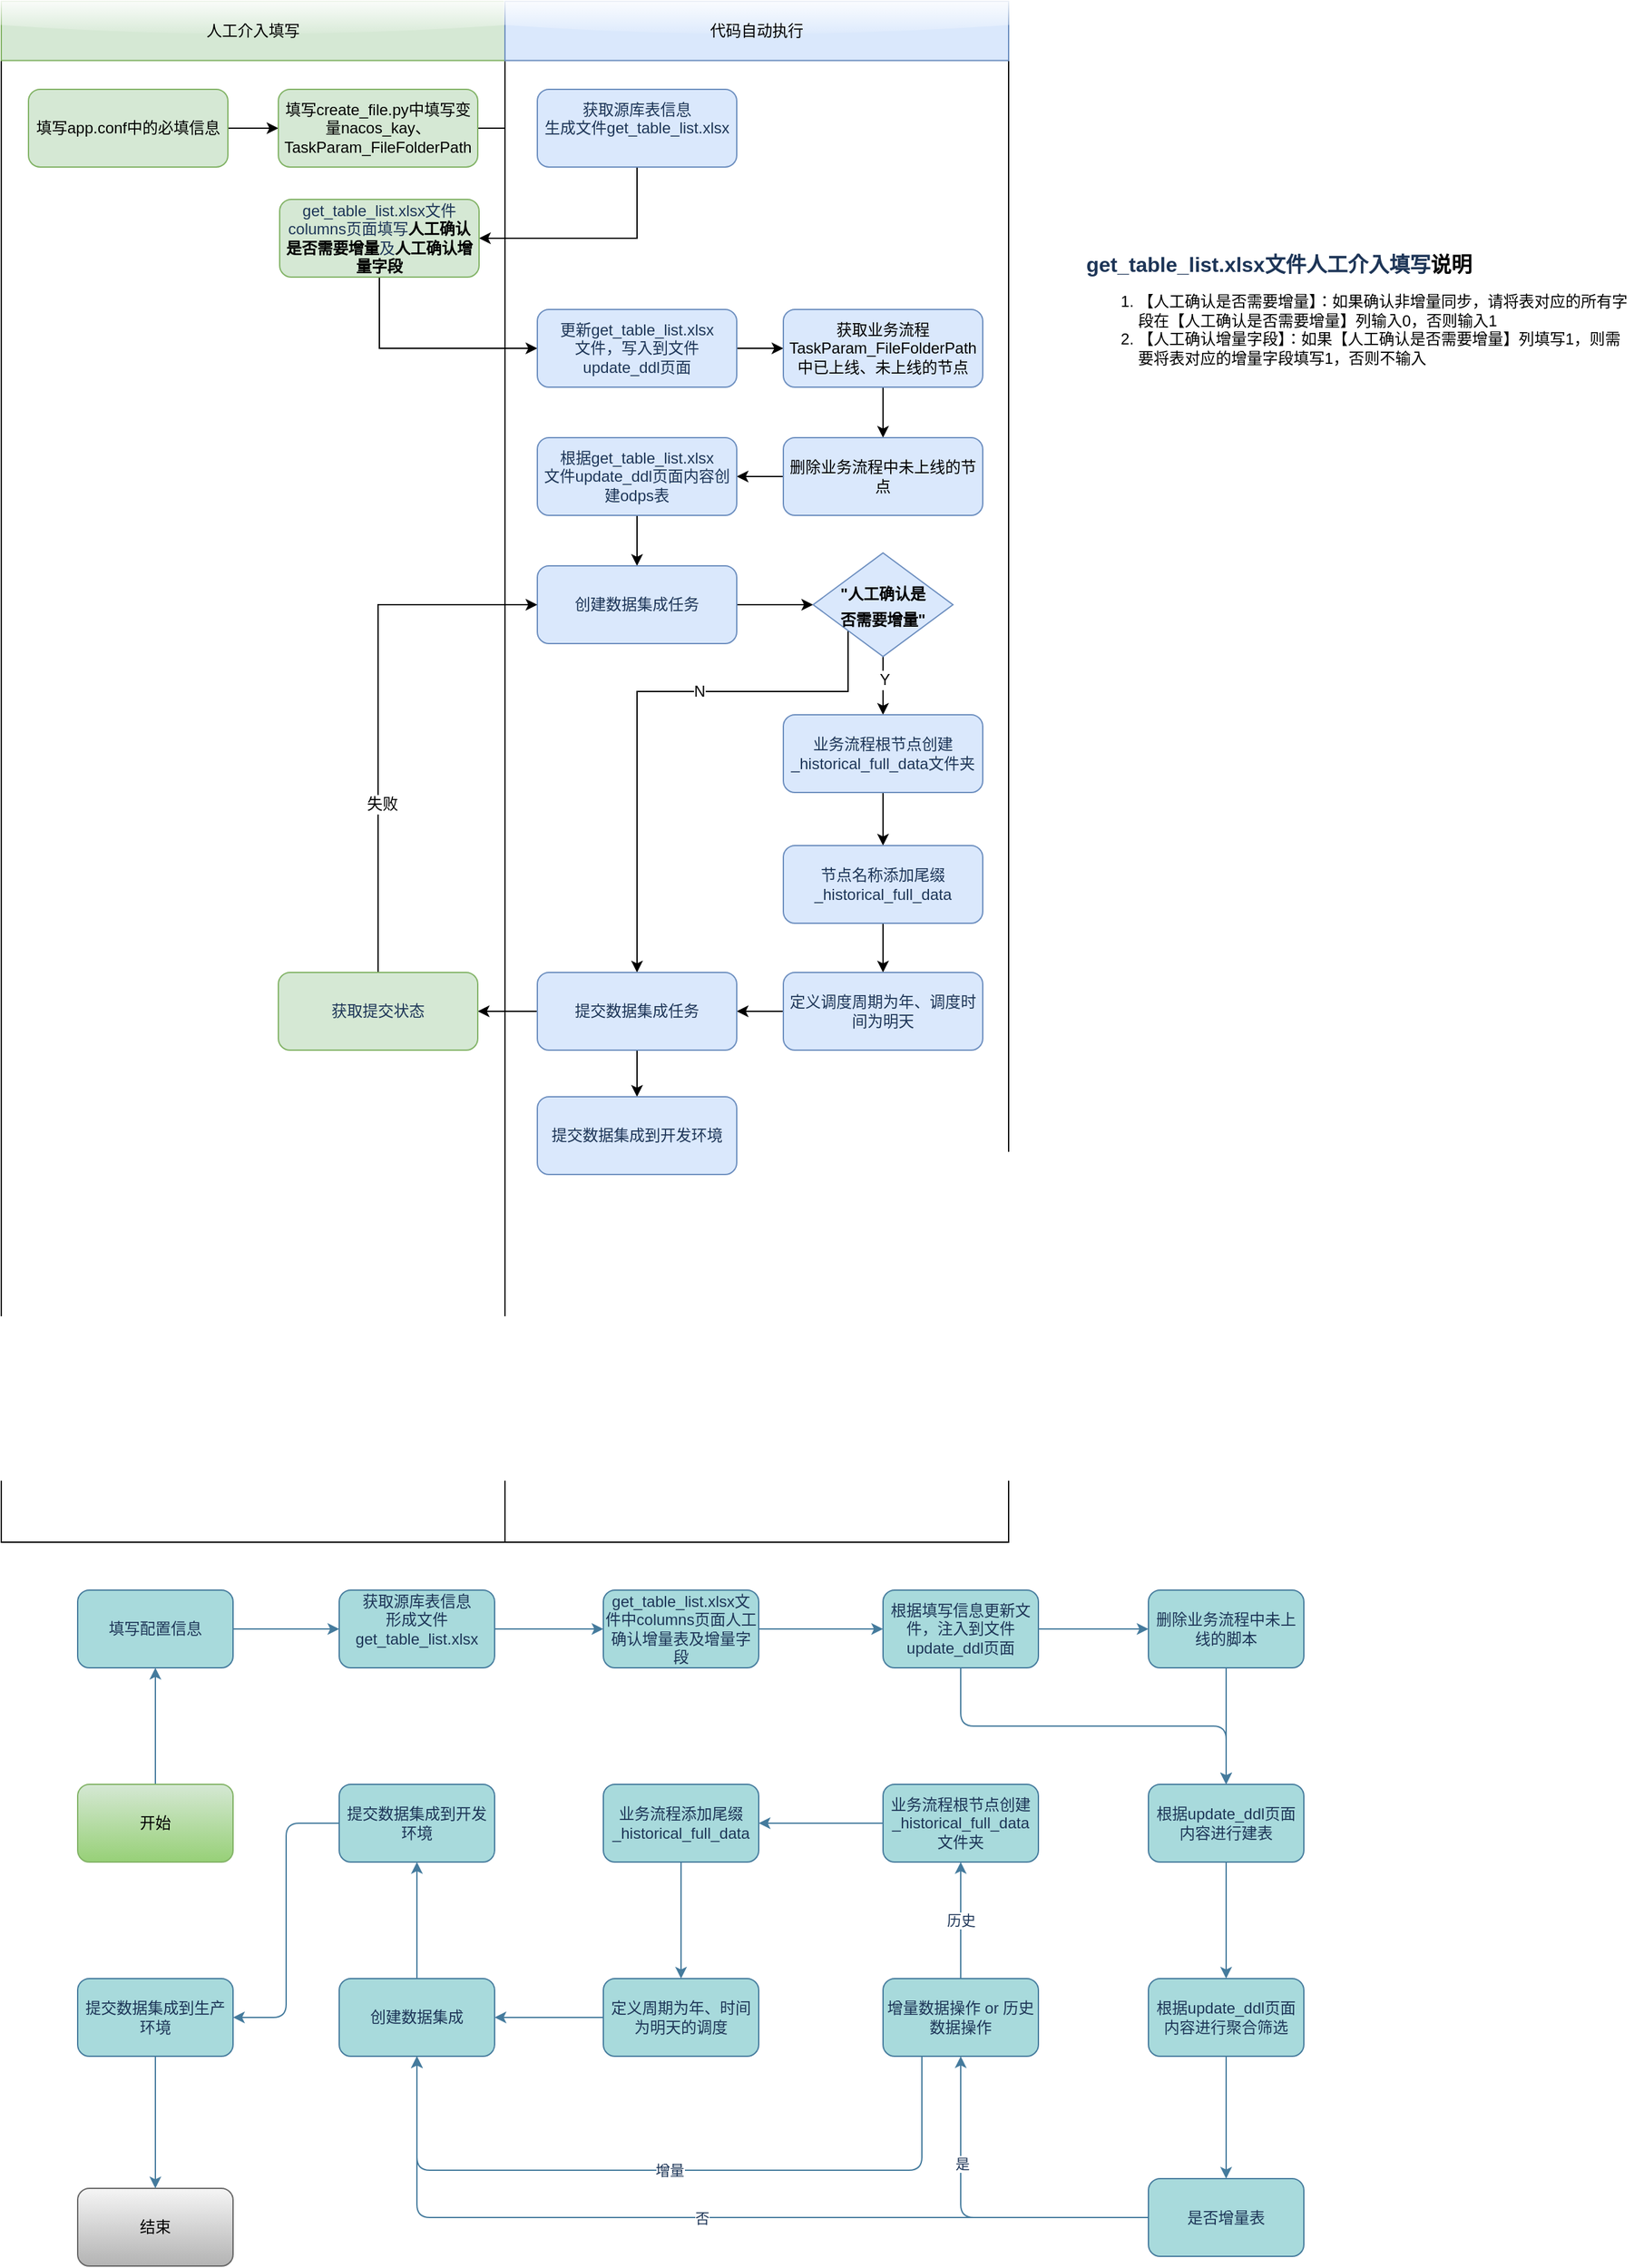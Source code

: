 <mxfile version="20.0.3" type="github">
  <diagram id="FzWEfV3yXmF_malFpAH5" name="Page-1">
    <mxGraphModel dx="1426" dy="1625" grid="0" gridSize="10" guides="1" tooltips="1" connect="1" arrows="1" fold="1" page="0" pageScale="1" pageWidth="827" pageHeight="1169" background="none" math="0" shadow="0">
      <root>
        <mxCell id="0" />
        <mxCell id="1" parent="0" />
        <mxCell id="-8kPYLc75rP8E1NaGxXG-5" value="" style="rounded=0;whiteSpace=wrap;html=1;" parent="1" vertex="1">
          <mxGeometry x="140" y="-596" width="389" height="1190" as="geometry" />
        </mxCell>
        <mxCell id="1Jiae8-jut9n9vTZC9o8-12" style="edgeStyle=orthogonalEdgeStyle;rounded=0;orthogonalLoop=1;jettySize=auto;html=1;exitX=1;exitY=0.5;exitDx=0;exitDy=0;entryX=0;entryY=0.5;entryDx=0;entryDy=0;" edge="1" parent="1" source="1Jiae8-jut9n9vTZC9o8-2" target="1Jiae8-jut9n9vTZC9o8-9">
          <mxGeometry relative="1" as="geometry" />
        </mxCell>
        <mxCell id="1Jiae8-jut9n9vTZC9o8-2" value="填写app.conf中的必填信息" style="rounded=1;whiteSpace=wrap;html=1;fillColor=#d5e8d4;strokeColor=#82b366;" vertex="1" parent="1">
          <mxGeometry x="161" y="-528" width="154" height="60" as="geometry" />
        </mxCell>
        <mxCell id="1Jiae8-jut9n9vTZC9o8-17" style="edgeStyle=orthogonalEdgeStyle;rounded=0;orthogonalLoop=1;jettySize=auto;html=1;exitX=1;exitY=0.5;exitDx=0;exitDy=0;entryX=0;entryY=0.5;entryDx=0;entryDy=0;" edge="1" parent="1" source="1Jiae8-jut9n9vTZC9o8-9" target="1Jiae8-jut9n9vTZC9o8-15">
          <mxGeometry relative="1" as="geometry" />
        </mxCell>
        <mxCell id="1Jiae8-jut9n9vTZC9o8-9" value="填写create_file.py中填写变量nacos_kay、TaskParam_FileFolderPath" style="rounded=1;whiteSpace=wrap;html=1;fillColor=#d5e8d4;strokeColor=#82b366;" vertex="1" parent="1">
          <mxGeometry x="354" y="-528" width="154" height="60" as="geometry" />
        </mxCell>
        <mxCell id="1Jiae8-jut9n9vTZC9o8-21" value="&lt;span style=&quot;caret-color: rgb(29, 53, 87); color: rgb(29, 53, 87); text-align: center; font-size: 16px;&quot;&gt;&lt;br&gt;&lt;font style=&quot;font-size: 16px;&quot;&gt;&lt;b&gt;get_table_list.xlsx文件人工介入填写&lt;/b&gt;&lt;/font&gt;&lt;/span&gt;&lt;font style=&quot;font-size: 16px;&quot;&gt;&lt;b&gt;说明&lt;/b&gt;&lt;/font&gt;&lt;br&gt;&lt;ol&gt;&lt;li&gt;【人工确认是否需要增量】：如果确认非增量同步，请将表对应的所有字段在【人工确认是否需要增量】列输入0，否则输入1&lt;/li&gt;&lt;li&gt;【人工确认增量字段】：如果【人工确认是否需要增量】列填写1，则需要将表对应的增量字段填写1，否则不输入&lt;/li&gt;&lt;/ol&gt;&lt;b style=&quot;&quot;&gt;&lt;br&gt;&lt;/b&gt;" style="text;html=1;strokeColor=none;fillColor=none;spacing=5;spacingTop=-20;whiteSpace=wrap;overflow=hidden;rounded=0;" vertex="1" parent="1">
          <mxGeometry x="973" y="-411" width="427" height="148" as="geometry" />
        </mxCell>
        <mxCell id="1Jiae8-jut9n9vTZC9o8-39" value="" style="group" vertex="1" connectable="0" parent="1">
          <mxGeometry x="199" y="631" width="947" height="522" as="geometry" />
        </mxCell>
        <mxCell id="tyhedeysLyqW7uP6zQ2g-1" value="填写配置信息" style="rounded=1;whiteSpace=wrap;html=1;fillColor=#A8DADC;strokeColor=#457B9D;fontColor=#1D3557;" parent="1Jiae8-jut9n9vTZC9o8-39" vertex="1">
          <mxGeometry width="120" height="60" as="geometry" />
        </mxCell>
        <mxCell id="tyhedeysLyqW7uP6zQ2g-2" value="获取源库表信息&lt;br&gt;形成文件get_table_list.xlsx&lt;br&gt;&lt;span style=&quot;color: rgba(0 , 0 , 0 , 0) ; font-family: monospace ; font-size: 0px&quot;&gt;excelexcel%3CmxGraphModel%3E%3Croot%3E%3CmxCell%20id%3D%220%22%2F%3E%3CmxCell%20id%3D%221%22%20parent%3D%220%22%2F%3E%3CmxCell%20id%3D%222%22%20value%3D%22%E8%8E%B7%E5%8F%96%E6%BA%90%E5%BA%93%E8%A1%A8%E4%BF%A1%E6%81%AF%22%20style%3D%22rounded%3D1%3BwhiteSpace%3Dwrap%3Bhtml%3D1%3BfillColor%3D%23A8DADC%3BstrokeColor%3D%23457B9D%3BfontColor%3D%231D3557%3B%22%20vertex%3D%221%22%20parent%3D%221%22%3E%3CmxGeometry%20x%3D%22190%22%20y%3D%22100%22%20width%3D%22120%22%20height%3D%2260%22%20as%3D%22geometry%22%2F%3E%3C%2FmxCell%3E%3C%2Froot%3E%3C%2FmxGraphModel%3Eeeexceawer12342342345&lt;/span&gt;" style="rounded=1;whiteSpace=wrap;html=1;fillColor=#A8DADC;strokeColor=#457B9D;fontColor=#1D3557;" parent="1Jiae8-jut9n9vTZC9o8-39" vertex="1">
          <mxGeometry x="202" width="120" height="60" as="geometry" />
        </mxCell>
        <mxCell id="tyhedeysLyqW7uP6zQ2g-5" style="edgeStyle=orthogonalEdgeStyle;curved=0;rounded=1;sketch=0;orthogonalLoop=1;jettySize=auto;html=1;exitX=1;exitY=0.5;exitDx=0;exitDy=0;entryX=0;entryY=0.5;entryDx=0;entryDy=0;fontColor=#1D3557;strokeColor=#457B9D;fillColor=#A8DADC;" parent="1Jiae8-jut9n9vTZC9o8-39" source="tyhedeysLyqW7uP6zQ2g-1" target="tyhedeysLyqW7uP6zQ2g-2" edge="1">
          <mxGeometry relative="1" as="geometry" />
        </mxCell>
        <mxCell id="tyhedeysLyqW7uP6zQ2g-6" value="get_table_list.xlsx文件中columns页面人工确认增量表及增量字段" style="rounded=1;whiteSpace=wrap;html=1;fillColor=#A8DADC;strokeColor=#457B9D;fontColor=#1D3557;" parent="1Jiae8-jut9n9vTZC9o8-39" vertex="1">
          <mxGeometry x="406" width="120" height="60" as="geometry" />
        </mxCell>
        <mxCell id="tyhedeysLyqW7uP6zQ2g-9" style="edgeStyle=orthogonalEdgeStyle;curved=0;rounded=1;sketch=0;orthogonalLoop=1;jettySize=auto;html=1;entryX=0;entryY=0.5;entryDx=0;entryDy=0;fontColor=#1D3557;strokeColor=#457B9D;fillColor=#A8DADC;" parent="1Jiae8-jut9n9vTZC9o8-39" source="tyhedeysLyqW7uP6zQ2g-2" target="tyhedeysLyqW7uP6zQ2g-6" edge="1">
          <mxGeometry relative="1" as="geometry">
            <mxPoint x="348" y="30" as="sourcePoint" />
          </mxGeometry>
        </mxCell>
        <mxCell id="tyhedeysLyqW7uP6zQ2g-12" value="根据填写信息更新文件，注入到文件update_ddl页面" style="rounded=1;whiteSpace=wrap;html=1;fillColor=#A8DADC;strokeColor=#457B9D;fontColor=#1D3557;" parent="1Jiae8-jut9n9vTZC9o8-39" vertex="1">
          <mxGeometry x="622" width="120" height="60" as="geometry" />
        </mxCell>
        <mxCell id="tyhedeysLyqW7uP6zQ2g-13" style="edgeStyle=orthogonalEdgeStyle;curved=0;rounded=1;sketch=0;orthogonalLoop=1;jettySize=auto;html=1;exitX=1;exitY=0.5;exitDx=0;exitDy=0;entryX=0;entryY=0.5;entryDx=0;entryDy=0;fontColor=#1D3557;strokeColor=#457B9D;fillColor=#A8DADC;" parent="1Jiae8-jut9n9vTZC9o8-39" source="tyhedeysLyqW7uP6zQ2g-6" target="tyhedeysLyqW7uP6zQ2g-12" edge="1">
          <mxGeometry relative="1" as="geometry" />
        </mxCell>
        <mxCell id="tyhedeysLyqW7uP6zQ2g-16" value="删除业务流程中未上线的脚本" style="rounded=1;whiteSpace=wrap;html=1;fillColor=#A8DADC;strokeColor=#457B9D;fontColor=#1D3557;" parent="1Jiae8-jut9n9vTZC9o8-39" vertex="1">
          <mxGeometry x="827" width="120" height="60" as="geometry" />
        </mxCell>
        <mxCell id="tyhedeysLyqW7uP6zQ2g-15" style="edgeStyle=orthogonalEdgeStyle;curved=0;rounded=1;sketch=0;orthogonalLoop=1;jettySize=auto;html=1;fontColor=#1D3557;strokeColor=#457B9D;fillColor=#A8DADC;entryX=0;entryY=0.5;entryDx=0;entryDy=0;" parent="1Jiae8-jut9n9vTZC9o8-39" source="tyhedeysLyqW7uP6zQ2g-12" target="tyhedeysLyqW7uP6zQ2g-16" edge="1">
          <mxGeometry relative="1" as="geometry">
            <mxPoint x="802" y="30" as="targetPoint" />
          </mxGeometry>
        </mxCell>
        <mxCell id="tyhedeysLyqW7uP6zQ2g-17" value="根据update_ddl页面内容进行建表" style="rounded=1;whiteSpace=wrap;html=1;fillColor=#A8DADC;strokeColor=#457B9D;fontColor=#1D3557;" parent="1Jiae8-jut9n9vTZC9o8-39" vertex="1">
          <mxGeometry x="827" y="150" width="120" height="60" as="geometry" />
        </mxCell>
        <mxCell id="tyhedeysLyqW7uP6zQ2g-19" style="edgeStyle=orthogonalEdgeStyle;curved=0;rounded=1;sketch=0;orthogonalLoop=1;jettySize=auto;html=1;exitX=0.5;exitY=1;exitDx=0;exitDy=0;entryX=0.5;entryY=0;entryDx=0;entryDy=0;fontColor=#1D3557;strokeColor=#457B9D;fillColor=#A8DADC;" parent="1Jiae8-jut9n9vTZC9o8-39" source="tyhedeysLyqW7uP6zQ2g-12" target="tyhedeysLyqW7uP6zQ2g-17" edge="1">
          <mxGeometry relative="1" as="geometry" />
        </mxCell>
        <mxCell id="tyhedeysLyqW7uP6zQ2g-18" style="edgeStyle=orthogonalEdgeStyle;curved=0;rounded=1;sketch=0;orthogonalLoop=1;jettySize=auto;html=1;exitX=0.5;exitY=1;exitDx=0;exitDy=0;entryX=0.5;entryY=0;entryDx=0;entryDy=0;fontColor=#1D3557;strokeColor=#457B9D;fillColor=#A8DADC;" parent="1Jiae8-jut9n9vTZC9o8-39" source="tyhedeysLyqW7uP6zQ2g-16" target="tyhedeysLyqW7uP6zQ2g-17" edge="1">
          <mxGeometry relative="1" as="geometry" />
        </mxCell>
        <mxCell id="tyhedeysLyqW7uP6zQ2g-20" value="根据update_ddl页面内容进行聚合筛选" style="rounded=1;whiteSpace=wrap;html=1;fillColor=#A8DADC;strokeColor=#457B9D;fontColor=#1D3557;" parent="1Jiae8-jut9n9vTZC9o8-39" vertex="1">
          <mxGeometry x="827" y="300" width="120" height="60" as="geometry" />
        </mxCell>
        <mxCell id="tyhedeysLyqW7uP6zQ2g-25" style="edgeStyle=orthogonalEdgeStyle;curved=0;rounded=1;sketch=0;orthogonalLoop=1;jettySize=auto;html=1;exitX=0.5;exitY=1;exitDx=0;exitDy=0;entryX=0.5;entryY=0;entryDx=0;entryDy=0;fontColor=#1D3557;strokeColor=#457B9D;fillColor=#A8DADC;" parent="1Jiae8-jut9n9vTZC9o8-39" source="tyhedeysLyqW7uP6zQ2g-17" target="tyhedeysLyqW7uP6zQ2g-20" edge="1">
          <mxGeometry relative="1" as="geometry" />
        </mxCell>
        <mxCell id="tyhedeysLyqW7uP6zQ2g-21" value="是否增量表" style="rounded=1;whiteSpace=wrap;html=1;fillColor=#A8DADC;strokeColor=#457B9D;fontColor=#1D3557;" parent="1Jiae8-jut9n9vTZC9o8-39" vertex="1">
          <mxGeometry x="827" y="454.5" width="120" height="60" as="geometry" />
        </mxCell>
        <mxCell id="tyhedeysLyqW7uP6zQ2g-26" style="edgeStyle=orthogonalEdgeStyle;curved=0;rounded=1;sketch=0;orthogonalLoop=1;jettySize=auto;html=1;exitX=0.5;exitY=1;exitDx=0;exitDy=0;entryX=0.5;entryY=0;entryDx=0;entryDy=0;fontColor=#1D3557;strokeColor=#457B9D;fillColor=#A8DADC;" parent="1Jiae8-jut9n9vTZC9o8-39" source="tyhedeysLyqW7uP6zQ2g-20" target="tyhedeysLyqW7uP6zQ2g-21" edge="1">
          <mxGeometry relative="1" as="geometry" />
        </mxCell>
        <mxCell id="tyhedeysLyqW7uP6zQ2g-22" value="创建数据集成" style="rounded=1;whiteSpace=wrap;html=1;fillColor=#A8DADC;strokeColor=#457B9D;fontColor=#1D3557;" parent="1Jiae8-jut9n9vTZC9o8-39" vertex="1">
          <mxGeometry x="202" y="300" width="120" height="60" as="geometry" />
        </mxCell>
        <mxCell id="tyhedeysLyqW7uP6zQ2g-93" value="否" style="edgeStyle=orthogonalEdgeStyle;curved=0;rounded=1;sketch=0;orthogonalLoop=1;jettySize=auto;html=1;exitX=0;exitY=0.5;exitDx=0;exitDy=0;entryX=0.5;entryY=1;entryDx=0;entryDy=0;fontColor=#1D3557;strokeColor=#457B9D;fillColor=#A8DADC;" parent="1Jiae8-jut9n9vTZC9o8-39" source="tyhedeysLyqW7uP6zQ2g-21" target="tyhedeysLyqW7uP6zQ2g-22" edge="1">
          <mxGeometry relative="1" as="geometry" />
        </mxCell>
        <mxCell id="tyhedeysLyqW7uP6zQ2g-50" value="增量" style="edgeStyle=orthogonalEdgeStyle;curved=0;rounded=1;sketch=0;orthogonalLoop=1;jettySize=auto;html=1;exitX=0.25;exitY=1;exitDx=0;exitDy=0;fontColor=#1D3557;strokeColor=#457B9D;fillColor=#A8DADC;" parent="1Jiae8-jut9n9vTZC9o8-39" source="tyhedeysLyqW7uP6zQ2g-27" target="tyhedeysLyqW7uP6zQ2g-22" edge="1">
          <mxGeometry relative="1" as="geometry">
            <Array as="points">
              <mxPoint x="652" y="448" />
              <mxPoint x="262" y="448" />
            </Array>
          </mxGeometry>
        </mxCell>
        <mxCell id="tyhedeysLyqW7uP6zQ2g-27" value="增量数据操作 or 历史数据操作" style="rounded=1;whiteSpace=wrap;html=1;fillColor=#A8DADC;strokeColor=#457B9D;fontColor=#1D3557;" parent="1Jiae8-jut9n9vTZC9o8-39" vertex="1">
          <mxGeometry x="622" y="300" width="120" height="60" as="geometry" />
        </mxCell>
        <mxCell id="tyhedeysLyqW7uP6zQ2g-92" style="edgeStyle=orthogonalEdgeStyle;curved=0;rounded=1;sketch=0;orthogonalLoop=1;jettySize=auto;html=1;exitX=0;exitY=0.5;exitDx=0;exitDy=0;entryX=0.5;entryY=1;entryDx=0;entryDy=0;fontColor=#1D3557;strokeColor=#457B9D;fillColor=#A8DADC;" parent="1Jiae8-jut9n9vTZC9o8-39" source="tyhedeysLyqW7uP6zQ2g-21" target="tyhedeysLyqW7uP6zQ2g-27" edge="1">
          <mxGeometry relative="1" as="geometry" />
        </mxCell>
        <mxCell id="tyhedeysLyqW7uP6zQ2g-94" value="是" style="edgeLabel;html=1;align=center;verticalAlign=middle;resizable=0;points=[];fontColor=#1D3557;" parent="tyhedeysLyqW7uP6zQ2g-92" vertex="1" connectable="0">
          <mxGeometry x="0.392" y="-1" relative="1" as="geometry">
            <mxPoint y="1" as="offset" />
          </mxGeometry>
        </mxCell>
        <mxCell id="tyhedeysLyqW7uP6zQ2g-31" value="业务流程根节点创建_historical_full_data文件夹" style="rounded=1;whiteSpace=wrap;html=1;fillColor=#A8DADC;strokeColor=#457B9D;fontColor=#1D3557;" parent="1Jiae8-jut9n9vTZC9o8-39" vertex="1">
          <mxGeometry x="622" y="150" width="120" height="60" as="geometry" />
        </mxCell>
        <mxCell id="tyhedeysLyqW7uP6zQ2g-49" value="历史" style="edgeStyle=orthogonalEdgeStyle;curved=0;rounded=1;sketch=0;orthogonalLoop=1;jettySize=auto;html=1;exitX=0.5;exitY=0;exitDx=0;exitDy=0;entryX=0.5;entryY=1;entryDx=0;entryDy=0;fontColor=#1D3557;strokeColor=#457B9D;fillColor=#A8DADC;" parent="1Jiae8-jut9n9vTZC9o8-39" source="tyhedeysLyqW7uP6zQ2g-27" target="tyhedeysLyqW7uP6zQ2g-31" edge="1">
          <mxGeometry relative="1" as="geometry" />
        </mxCell>
        <mxCell id="tyhedeysLyqW7uP6zQ2g-34" value="业务流程添加尾缀_historical_full_data" style="rounded=1;whiteSpace=wrap;html=1;fillColor=#A8DADC;strokeColor=#457B9D;fontColor=#1D3557;" parent="1Jiae8-jut9n9vTZC9o8-39" vertex="1">
          <mxGeometry x="406" y="150" width="120" height="60" as="geometry" />
        </mxCell>
        <mxCell id="tyhedeysLyqW7uP6zQ2g-59" style="edgeStyle=orthogonalEdgeStyle;curved=0;rounded=1;sketch=0;orthogonalLoop=1;jettySize=auto;html=1;exitX=0;exitY=0.5;exitDx=0;exitDy=0;entryX=1;entryY=0.5;entryDx=0;entryDy=0;fontColor=#1D3557;strokeColor=#457B9D;fillColor=#A8DADC;" parent="1Jiae8-jut9n9vTZC9o8-39" source="tyhedeysLyqW7uP6zQ2g-31" target="tyhedeysLyqW7uP6zQ2g-34" edge="1">
          <mxGeometry relative="1" as="geometry" />
        </mxCell>
        <mxCell id="tyhedeysLyqW7uP6zQ2g-54" style="edgeStyle=orthogonalEdgeStyle;curved=0;rounded=1;sketch=0;orthogonalLoop=1;jettySize=auto;html=1;exitX=0;exitY=0.5;exitDx=0;exitDy=0;entryX=1;entryY=0.5;entryDx=0;entryDy=0;fontColor=#1D3557;strokeColor=#457B9D;fillColor=#A8DADC;" parent="1Jiae8-jut9n9vTZC9o8-39" source="tyhedeysLyqW7uP6zQ2g-36" target="tyhedeysLyqW7uP6zQ2g-22" edge="1">
          <mxGeometry relative="1" as="geometry">
            <mxPoint x="348" y="330" as="targetPoint" />
          </mxGeometry>
        </mxCell>
        <mxCell id="tyhedeysLyqW7uP6zQ2g-36" value="定义周期为年、时间为明天的调度" style="rounded=1;whiteSpace=wrap;html=1;fillColor=#A8DADC;strokeColor=#457B9D;fontColor=#1D3557;" parent="1Jiae8-jut9n9vTZC9o8-39" vertex="1">
          <mxGeometry x="406" y="300" width="120" height="60" as="geometry" />
        </mxCell>
        <mxCell id="tyhedeysLyqW7uP6zQ2g-53" style="edgeStyle=orthogonalEdgeStyle;curved=0;rounded=1;sketch=0;orthogonalLoop=1;jettySize=auto;html=1;exitX=0.5;exitY=1;exitDx=0;exitDy=0;entryX=0.5;entryY=0;entryDx=0;entryDy=0;fontColor=#1D3557;strokeColor=#457B9D;fillColor=#A8DADC;" parent="1Jiae8-jut9n9vTZC9o8-39" source="tyhedeysLyqW7uP6zQ2g-34" target="tyhedeysLyqW7uP6zQ2g-36" edge="1">
          <mxGeometry relative="1" as="geometry" />
        </mxCell>
        <mxCell id="tyhedeysLyqW7uP6zQ2g-41" value="提交数据集成到生产环境" style="rounded=1;whiteSpace=wrap;html=1;fillColor=#A8DADC;strokeColor=#457B9D;fontColor=#1D3557;" parent="1Jiae8-jut9n9vTZC9o8-39" vertex="1">
          <mxGeometry y="300" width="120" height="60" as="geometry" />
        </mxCell>
        <mxCell id="tyhedeysLyqW7uP6zQ2g-56" style="edgeStyle=orthogonalEdgeStyle;curved=0;rounded=1;sketch=0;orthogonalLoop=1;jettySize=auto;html=1;exitX=0;exitY=0.5;exitDx=0;exitDy=0;entryX=1;entryY=0.5;entryDx=0;entryDy=0;fontColor=#1D3557;strokeColor=#457B9D;fillColor=#A8DADC;" parent="1Jiae8-jut9n9vTZC9o8-39" source="tyhedeysLyqW7uP6zQ2g-42" target="tyhedeysLyqW7uP6zQ2g-41" edge="1">
          <mxGeometry relative="1" as="geometry" />
        </mxCell>
        <mxCell id="tyhedeysLyqW7uP6zQ2g-42" value="提交数据集成到开发环境" style="rounded=1;whiteSpace=wrap;html=1;fillColor=#A8DADC;strokeColor=#457B9D;fontColor=#1D3557;" parent="1Jiae8-jut9n9vTZC9o8-39" vertex="1">
          <mxGeometry x="202" y="150" width="120" height="60" as="geometry" />
        </mxCell>
        <mxCell id="tyhedeysLyqW7uP6zQ2g-55" style="edgeStyle=orthogonalEdgeStyle;curved=0;rounded=1;sketch=0;orthogonalLoop=1;jettySize=auto;html=1;exitX=0.5;exitY=0;exitDx=0;exitDy=0;fontColor=#1D3557;strokeColor=#457B9D;fillColor=#A8DADC;" parent="1Jiae8-jut9n9vTZC9o8-39" source="tyhedeysLyqW7uP6zQ2g-22" target="tyhedeysLyqW7uP6zQ2g-42" edge="1">
          <mxGeometry relative="1" as="geometry" />
        </mxCell>
        <mxCell id="tyhedeysLyqW7uP6zQ2g-43" value="结束" style="rounded=1;whiteSpace=wrap;html=1;fillColor=#f5f5f5;strokeColor=#666666;gradientColor=#b3b3b3;" parent="1Jiae8-jut9n9vTZC9o8-39" vertex="1">
          <mxGeometry y="462" width="120" height="60" as="geometry" />
        </mxCell>
        <mxCell id="tyhedeysLyqW7uP6zQ2g-57" style="edgeStyle=orthogonalEdgeStyle;curved=0;rounded=1;sketch=0;orthogonalLoop=1;jettySize=auto;html=1;exitX=0.5;exitY=1;exitDx=0;exitDy=0;entryX=0.5;entryY=0;entryDx=0;entryDy=0;fontColor=#1D3557;strokeColor=#457B9D;fillColor=#A8DADC;" parent="1Jiae8-jut9n9vTZC9o8-39" source="tyhedeysLyqW7uP6zQ2g-41" target="tyhedeysLyqW7uP6zQ2g-43" edge="1">
          <mxGeometry relative="1" as="geometry" />
        </mxCell>
        <mxCell id="tyhedeysLyqW7uP6zQ2g-58" style="edgeStyle=orthogonalEdgeStyle;curved=0;rounded=1;sketch=0;orthogonalLoop=1;jettySize=auto;html=1;exitX=0.5;exitY=0;exitDx=0;exitDy=0;fontColor=#1D3557;strokeColor=#457B9D;fillColor=#A8DADC;" parent="1Jiae8-jut9n9vTZC9o8-39" source="tyhedeysLyqW7uP6zQ2g-44" target="tyhedeysLyqW7uP6zQ2g-1" edge="1">
          <mxGeometry relative="1" as="geometry" />
        </mxCell>
        <mxCell id="tyhedeysLyqW7uP6zQ2g-44" value="开始" style="rounded=1;whiteSpace=wrap;html=1;fillColor=#d5e8d4;strokeColor=#82b366;gradientColor=#97d077;" parent="1Jiae8-jut9n9vTZC9o8-39" vertex="1">
          <mxGeometry y="150" width="120" height="60" as="geometry" />
        </mxCell>
        <mxCell id="-8kPYLc75rP8E1NaGxXG-6" value="" style="rounded=0;whiteSpace=wrap;html=1;" parent="1" vertex="1">
          <mxGeometry x="529" y="-596" width="389" height="1190" as="geometry" />
        </mxCell>
        <mxCell id="-8kPYLc75rP8E1NaGxXG-8" value="人工介入填写" style="rounded=0;whiteSpace=wrap;html=1;fillColor=#d5e8d4;strokeColor=#82b366;shadow=0;glass=1;sketch=0;" parent="1" vertex="1">
          <mxGeometry x="140" y="-596" width="389" height="45.739" as="geometry" />
        </mxCell>
        <mxCell id="-8kPYLc75rP8E1NaGxXG-9" value="代码自动执行" style="rounded=0;whiteSpace=wrap;html=1;fillColor=#dae8fc;strokeColor=#6c8ebf;shadow=0;glass=1;sketch=0;" parent="1" vertex="1">
          <mxGeometry x="529" y="-596" width="389" height="45.739" as="geometry" />
        </mxCell>
        <mxCell id="1Jiae8-jut9n9vTZC9o8-19" style="edgeStyle=orthogonalEdgeStyle;rounded=0;orthogonalLoop=1;jettySize=auto;html=1;exitX=0.5;exitY=1;exitDx=0;exitDy=0;entryX=1;entryY=0.5;entryDx=0;entryDy=0;" edge="1" parent="1" source="1Jiae8-jut9n9vTZC9o8-15" target="1Jiae8-jut9n9vTZC9o8-18">
          <mxGeometry relative="1" as="geometry" />
        </mxCell>
        <mxCell id="1Jiae8-jut9n9vTZC9o8-15" value="&lt;span style=&quot;caret-color: rgb(29, 53, 87); color: rgb(29, 53, 87);&quot;&gt;获取源库表信息&lt;/span&gt;&lt;br style=&quot;caret-color: rgb(29, 53, 87); color: rgb(29, 53, 87);&quot;&gt;&lt;span style=&quot;caret-color: rgb(29, 53, 87); color: rgb(29, 53, 87);&quot;&gt;生成文件get_table_list.xlsx&lt;/span&gt;&lt;br style=&quot;caret-color: rgb(29, 53, 87); color: rgb(29, 53, 87);&quot;&gt;&lt;span style=&quot;color: rgba(0, 0, 0, 0); font-family: monospace; font-size: 0px;&quot;&gt;excelexcel%3CmxGraphModel%3E%3Croot%3E%3CmxCell%20id%3D%220%22%2F%3E%3CmxCell%20id%3D%221%22%20parent%3D%220%22%2F%3E%3CmxCell%20id%3D%222%22%20value%3D%22%E8%8E%B7%E5%8F%96%E6%BA%90%E5%BA%93%E8%A1%A8%E4%BF%A1%E6%81%AF%22%20style%3D%22rounded%3D1%3BwhiteSpace%3Dwrap%3Bhtml%3D1%3BfillColor%3D%23A8DADC%3BstrokeColor%3D%23457B9D%3BfontColor%3D%231D3557%3B%22%20vertex%3D%221%22%20parent%3D%221%22%3E%3CmxGeometry%20x%3D%22190%22%20y%3D%22100%22%20width%3D%22120%22%20height%3D%2260%22%20as%3D%22geometry%22%2F%3E%3C%2FmxCell%3E%3C%2Froot%3E%3C%2FmxGraphModel%3Eeeexceawer12342342345&lt;/span&gt;" style="rounded=1;whiteSpace=wrap;html=1;fillColor=#dae8fc;strokeColor=#6c8ebf;" vertex="1" parent="1">
          <mxGeometry x="554" y="-528" width="154" height="60" as="geometry" />
        </mxCell>
        <mxCell id="1Jiae8-jut9n9vTZC9o8-26" style="edgeStyle=orthogonalEdgeStyle;rounded=0;orthogonalLoop=1;jettySize=auto;html=1;exitX=0.5;exitY=1;exitDx=0;exitDy=0;entryX=0;entryY=0.5;entryDx=0;entryDy=0;fontSize=16;" edge="1" parent="1" source="1Jiae8-jut9n9vTZC9o8-18" target="1Jiae8-jut9n9vTZC9o8-25">
          <mxGeometry relative="1" as="geometry" />
        </mxCell>
        <mxCell id="1Jiae8-jut9n9vTZC9o8-18" value="&lt;span style=&quot;caret-color: rgb(29, 53, 87); color: rgb(29, 53, 87);&quot;&gt;get_table_list.xlsx文件columns页面填写&lt;/span&gt;&lt;b&gt;人工确认是否需要增量&lt;/b&gt;&lt;span style=&quot;caret-color: rgb(29, 53, 87); color: rgb(29, 53, 87);&quot;&gt;及&lt;/span&gt;&lt;b&gt;人工确认增量字段&lt;/b&gt;" style="rounded=1;whiteSpace=wrap;html=1;fillColor=#d5e8d4;strokeColor=#82b366;" vertex="1" parent="1">
          <mxGeometry x="355" y="-443" width="154" height="60" as="geometry" />
        </mxCell>
        <mxCell id="1Jiae8-jut9n9vTZC9o8-28" style="edgeStyle=orthogonalEdgeStyle;rounded=0;orthogonalLoop=1;jettySize=auto;html=1;exitX=1;exitY=0.5;exitDx=0;exitDy=0;entryX=0;entryY=0.5;entryDx=0;entryDy=0;fontSize=16;" edge="1" parent="1" source="1Jiae8-jut9n9vTZC9o8-25" target="1Jiae8-jut9n9vTZC9o8-27">
          <mxGeometry relative="1" as="geometry" />
        </mxCell>
        <mxCell id="1Jiae8-jut9n9vTZC9o8-25" value="&lt;span style=&quot;caret-color: rgb(29, 53, 87); color: rgb(29, 53, 87);&quot;&gt;更新g&lt;/span&gt;&lt;span style=&quot;caret-color: rgb(29, 53, 87); color: rgb(29, 53, 87);&quot;&gt;et_table_list.xlsx&lt;/span&gt;&lt;span style=&quot;caret-color: rgb(29, 53, 87); color: rgb(29, 53, 87);&quot;&gt;&lt;br&gt;文件，写入到文件update_ddl页面&lt;/span&gt;" style="rounded=1;whiteSpace=wrap;html=1;fillColor=#dae8fc;strokeColor=#6c8ebf;" vertex="1" parent="1">
          <mxGeometry x="554" y="-358" width="154" height="60" as="geometry" />
        </mxCell>
        <mxCell id="1Jiae8-jut9n9vTZC9o8-30" style="edgeStyle=orthogonalEdgeStyle;rounded=0;orthogonalLoop=1;jettySize=auto;html=1;exitX=0.5;exitY=1;exitDx=0;exitDy=0;fontSize=16;" edge="1" parent="1" source="1Jiae8-jut9n9vTZC9o8-27" target="1Jiae8-jut9n9vTZC9o8-29">
          <mxGeometry relative="1" as="geometry" />
        </mxCell>
        <mxCell id="1Jiae8-jut9n9vTZC9o8-27" value="获取业务流程TaskParam_FileFolderPath&lt;br&gt;中已上线、未上线的节点" style="rounded=1;whiteSpace=wrap;html=1;fillColor=#dae8fc;strokeColor=#6c8ebf;" vertex="1" parent="1">
          <mxGeometry x="744" y="-358" width="154" height="60" as="geometry" />
        </mxCell>
        <mxCell id="1Jiae8-jut9n9vTZC9o8-32" style="edgeStyle=orthogonalEdgeStyle;rounded=0;orthogonalLoop=1;jettySize=auto;html=1;exitX=0;exitY=0.5;exitDx=0;exitDy=0;entryX=1;entryY=0.5;entryDx=0;entryDy=0;fontSize=16;" edge="1" parent="1" source="1Jiae8-jut9n9vTZC9o8-29" target="1Jiae8-jut9n9vTZC9o8-31">
          <mxGeometry relative="1" as="geometry" />
        </mxCell>
        <mxCell id="1Jiae8-jut9n9vTZC9o8-29" value="删除业务流程中未上线的节点" style="rounded=1;whiteSpace=wrap;html=1;fillColor=#dae8fc;strokeColor=#6c8ebf;" vertex="1" parent="1">
          <mxGeometry x="744" y="-259" width="154" height="60" as="geometry" />
        </mxCell>
        <mxCell id="1Jiae8-jut9n9vTZC9o8-34" style="edgeStyle=orthogonalEdgeStyle;rounded=0;orthogonalLoop=1;jettySize=auto;html=1;exitX=0.5;exitY=1;exitDx=0;exitDy=0;entryX=0.5;entryY=0;entryDx=0;entryDy=0;fontSize=16;" edge="1" parent="1" source="1Jiae8-jut9n9vTZC9o8-31" target="1Jiae8-jut9n9vTZC9o8-33">
          <mxGeometry relative="1" as="geometry" />
        </mxCell>
        <mxCell id="1Jiae8-jut9n9vTZC9o8-31" value="&lt;span style=&quot;caret-color: rgb(29, 53, 87); color: rgb(29, 53, 87);&quot;&gt;根据get_table_list.xlsx&lt;/span&gt;&lt;span style=&quot;caret-color: rgb(29, 53, 87); color: rgb(29, 53, 87);&quot;&gt;&lt;br&gt;文件update_ddl页面内容创建odps表&lt;/span&gt;" style="rounded=1;whiteSpace=wrap;html=1;fillColor=#dae8fc;strokeColor=#6c8ebf;" vertex="1" parent="1">
          <mxGeometry x="554" y="-259" width="154" height="60" as="geometry" />
        </mxCell>
        <mxCell id="1Jiae8-jut9n9vTZC9o8-37" style="edgeStyle=orthogonalEdgeStyle;rounded=0;orthogonalLoop=1;jettySize=auto;html=1;exitX=1;exitY=0.5;exitDx=0;exitDy=0;fontSize=16;" edge="1" parent="1" source="1Jiae8-jut9n9vTZC9o8-33" target="1Jiae8-jut9n9vTZC9o8-36">
          <mxGeometry relative="1" as="geometry" />
        </mxCell>
        <mxCell id="1Jiae8-jut9n9vTZC9o8-33" value="&lt;font color=&quot;#1d3557&quot;&gt;&lt;span style=&quot;caret-color: rgb(29, 53, 87);&quot;&gt;创建数据集成任务&lt;/span&gt;&lt;/font&gt;" style="rounded=1;whiteSpace=wrap;html=1;fillColor=#dae8fc;strokeColor=#6c8ebf;" vertex="1" parent="1">
          <mxGeometry x="554" y="-160" width="154" height="60" as="geometry" />
        </mxCell>
        <mxCell id="1Jiae8-jut9n9vTZC9o8-42" style="edgeStyle=orthogonalEdgeStyle;rounded=0;orthogonalLoop=1;jettySize=auto;html=1;exitX=0.5;exitY=1;exitDx=0;exitDy=0;fontSize=16;" edge="1" parent="1" source="1Jiae8-jut9n9vTZC9o8-36" target="1Jiae8-jut9n9vTZC9o8-38">
          <mxGeometry relative="1" as="geometry" />
        </mxCell>
        <mxCell id="1Jiae8-jut9n9vTZC9o8-48" value="Y" style="edgeLabel;html=1;align=center;verticalAlign=middle;resizable=0;points=[];fontSize=12;" vertex="1" connectable="0" parent="1Jiae8-jut9n9vTZC9o8-42">
          <mxGeometry x="-0.2" y="1" relative="1" as="geometry">
            <mxPoint as="offset" />
          </mxGeometry>
        </mxCell>
        <mxCell id="1Jiae8-jut9n9vTZC9o8-50" style="edgeStyle=orthogonalEdgeStyle;rounded=0;orthogonalLoop=1;jettySize=auto;html=1;exitX=0;exitY=1;exitDx=0;exitDy=0;fontSize=12;" edge="1" parent="1" source="1Jiae8-jut9n9vTZC9o8-36" target="1Jiae8-jut9n9vTZC9o8-46">
          <mxGeometry relative="1" as="geometry">
            <Array as="points">
              <mxPoint x="794" y="-63" />
              <mxPoint x="631" y="-63" />
            </Array>
          </mxGeometry>
        </mxCell>
        <mxCell id="1Jiae8-jut9n9vTZC9o8-51" value="N" style="edgeLabel;html=1;align=center;verticalAlign=middle;resizable=0;points=[];fontSize=12;" vertex="1" connectable="0" parent="1Jiae8-jut9n9vTZC9o8-50">
          <mxGeometry x="-0.241" relative="1" as="geometry">
            <mxPoint as="offset" />
          </mxGeometry>
        </mxCell>
        <mxCell id="1Jiae8-jut9n9vTZC9o8-36" value="&lt;b style=&quot;font-size: 12px;&quot;&gt;&quot;人工确认是&lt;br&gt;否需要增量&quot;&lt;/b&gt;" style="rhombus;whiteSpace=wrap;html=1;fontSize=16;fillColor=#dae8fc;strokeColor=#6c8ebf;" vertex="1" parent="1">
          <mxGeometry x="767" y="-170" width="108" height="80" as="geometry" />
        </mxCell>
        <mxCell id="1Jiae8-jut9n9vTZC9o8-43" style="edgeStyle=orthogonalEdgeStyle;rounded=0;orthogonalLoop=1;jettySize=auto;html=1;exitX=0.5;exitY=1;exitDx=0;exitDy=0;fontSize=16;" edge="1" parent="1" source="1Jiae8-jut9n9vTZC9o8-38" target="1Jiae8-jut9n9vTZC9o8-41">
          <mxGeometry relative="1" as="geometry" />
        </mxCell>
        <mxCell id="1Jiae8-jut9n9vTZC9o8-38" value="&lt;span style=&quot;caret-color: rgb(29, 53, 87); color: rgb(29, 53, 87);&quot;&gt;业务流程根节点创建_historical_full_data文件夹&lt;/span&gt;" style="rounded=1;whiteSpace=wrap;html=1;fillColor=#dae8fc;strokeColor=#6c8ebf;" vertex="1" parent="1">
          <mxGeometry x="744" y="-45" width="154" height="60" as="geometry" />
        </mxCell>
        <mxCell id="1Jiae8-jut9n9vTZC9o8-45" style="edgeStyle=orthogonalEdgeStyle;rounded=0;orthogonalLoop=1;jettySize=auto;html=1;exitX=0.5;exitY=1;exitDx=0;exitDy=0;fontSize=16;" edge="1" parent="1" source="1Jiae8-jut9n9vTZC9o8-41" target="1Jiae8-jut9n9vTZC9o8-44">
          <mxGeometry relative="1" as="geometry" />
        </mxCell>
        <mxCell id="1Jiae8-jut9n9vTZC9o8-41" value="&lt;span style=&quot;caret-color: rgb(29, 53, 87); color: rgb(29, 53, 87);&quot;&gt;节点名称添加尾缀_historical_full_data&lt;/span&gt;" style="rounded=1;whiteSpace=wrap;html=1;fillColor=#dae8fc;strokeColor=#6c8ebf;" vertex="1" parent="1">
          <mxGeometry x="744" y="56" width="154" height="60" as="geometry" />
        </mxCell>
        <mxCell id="1Jiae8-jut9n9vTZC9o8-47" style="edgeStyle=orthogonalEdgeStyle;rounded=0;orthogonalLoop=1;jettySize=auto;html=1;exitX=0;exitY=0.5;exitDx=0;exitDy=0;fontSize=16;" edge="1" parent="1" source="1Jiae8-jut9n9vTZC9o8-44" target="1Jiae8-jut9n9vTZC9o8-46">
          <mxGeometry relative="1" as="geometry" />
        </mxCell>
        <mxCell id="1Jiae8-jut9n9vTZC9o8-44" value="&lt;span style=&quot;caret-color: rgb(29, 53, 87); color: rgb(29, 53, 87);&quot;&gt;定义调度周期为年、调度时间为明天&lt;/span&gt;" style="rounded=1;whiteSpace=wrap;html=1;fillColor=#dae8fc;strokeColor=#6c8ebf;" vertex="1" parent="1">
          <mxGeometry x="744" y="154" width="154" height="60" as="geometry" />
        </mxCell>
        <mxCell id="1Jiae8-jut9n9vTZC9o8-56" style="edgeStyle=orthogonalEdgeStyle;rounded=0;orthogonalLoop=1;jettySize=auto;html=1;exitX=0.5;exitY=1;exitDx=0;exitDy=0;fontSize=12;" edge="1" parent="1" source="1Jiae8-jut9n9vTZC9o8-46" target="1Jiae8-jut9n9vTZC9o8-55">
          <mxGeometry relative="1" as="geometry" />
        </mxCell>
        <mxCell id="1Jiae8-jut9n9vTZC9o8-57" style="edgeStyle=orthogonalEdgeStyle;rounded=0;orthogonalLoop=1;jettySize=auto;html=1;entryX=1;entryY=0.5;entryDx=0;entryDy=0;fontSize=12;" edge="1" parent="1" source="1Jiae8-jut9n9vTZC9o8-46" target="1Jiae8-jut9n9vTZC9o8-52">
          <mxGeometry relative="1" as="geometry" />
        </mxCell>
        <mxCell id="1Jiae8-jut9n9vTZC9o8-46" value="&lt;font color=&quot;#1d3557&quot;&gt;&lt;span style=&quot;caret-color: rgb(29, 53, 87);&quot;&gt;提交数据集成任务&lt;/span&gt;&lt;/font&gt;" style="rounded=1;whiteSpace=wrap;html=1;fillColor=#dae8fc;strokeColor=#6c8ebf;" vertex="1" parent="1">
          <mxGeometry x="554" y="154" width="154" height="60" as="geometry" />
        </mxCell>
        <mxCell id="1Jiae8-jut9n9vTZC9o8-53" style="edgeStyle=orthogonalEdgeStyle;rounded=0;orthogonalLoop=1;jettySize=auto;html=1;entryX=0;entryY=0.5;entryDx=0;entryDy=0;fontSize=12;" edge="1" parent="1" source="1Jiae8-jut9n9vTZC9o8-52" target="1Jiae8-jut9n9vTZC9o8-33">
          <mxGeometry relative="1" as="geometry">
            <Array as="points">
              <mxPoint x="431" y="-130" />
            </Array>
          </mxGeometry>
        </mxCell>
        <mxCell id="1Jiae8-jut9n9vTZC9o8-54" value="失败" style="edgeLabel;html=1;align=center;verticalAlign=middle;resizable=0;points=[];fontSize=12;" vertex="1" connectable="0" parent="1Jiae8-jut9n9vTZC9o8-53">
          <mxGeometry x="-0.361" y="-3" relative="1" as="geometry">
            <mxPoint as="offset" />
          </mxGeometry>
        </mxCell>
        <mxCell id="1Jiae8-jut9n9vTZC9o8-52" value="&lt;font color=&quot;#1d3557&quot;&gt;&lt;span style=&quot;caret-color: rgb(29, 53, 87);&quot;&gt;获取提交状态&lt;/span&gt;&lt;/font&gt;" style="rounded=1;whiteSpace=wrap;html=1;fillColor=#d5e8d4;strokeColor=#82b366;" vertex="1" parent="1">
          <mxGeometry x="354" y="154" width="154" height="60" as="geometry" />
        </mxCell>
        <mxCell id="1Jiae8-jut9n9vTZC9o8-55" value="&lt;font color=&quot;#1d3557&quot;&gt;&lt;span style=&quot;caret-color: rgb(29, 53, 87);&quot;&gt;提交数据集成到开发环境&lt;/span&gt;&lt;/font&gt;" style="rounded=1;whiteSpace=wrap;html=1;fillColor=#dae8fc;strokeColor=#6c8ebf;" vertex="1" parent="1">
          <mxGeometry x="554" y="250" width="154" height="60" as="geometry" />
        </mxCell>
      </root>
    </mxGraphModel>
  </diagram>
</mxfile>
